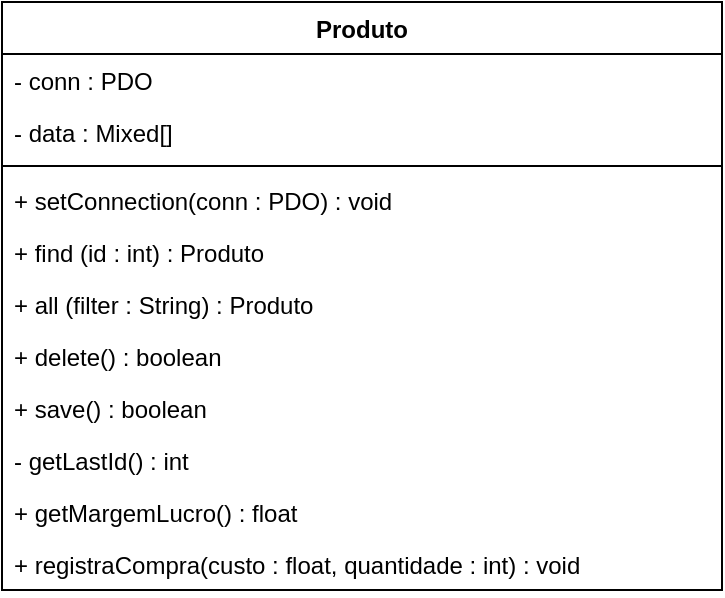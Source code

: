<mxfile version="12.7.0" type="device"><diagram id="PG6kYhsOUBF501BQ_sEc" name="Page-1"><mxGraphModel dx="1021" dy="582" grid="1" gridSize="10" guides="1" tooltips="1" connect="1" arrows="1" fold="1" page="1" pageScale="1" pageWidth="827" pageHeight="1169" math="0" shadow="0"><root><mxCell id="0"/><mxCell id="1" parent="0"/><mxCell id="lfq5_jPxaki9UTm_v0tV-1" value="Produto" style="swimlane;fontStyle=1;align=center;verticalAlign=top;childLayout=stackLayout;horizontal=1;startSize=26;horizontalStack=0;resizeParent=1;resizeParentMax=0;resizeLast=0;collapsible=1;marginBottom=0;" vertex="1" parent="1"><mxGeometry x="320" y="110" width="360" height="294" as="geometry"/></mxCell><mxCell id="lfq5_jPxaki9UTm_v0tV-2" value="- conn : PDO" style="text;strokeColor=none;fillColor=none;align=left;verticalAlign=top;spacingLeft=4;spacingRight=4;overflow=hidden;rotatable=0;points=[[0,0.5],[1,0.5]];portConstraint=eastwest;" vertex="1" parent="lfq5_jPxaki9UTm_v0tV-1"><mxGeometry y="26" width="360" height="26" as="geometry"/></mxCell><mxCell id="lfq5_jPxaki9UTm_v0tV-5" value="- data : Mixed[]" style="text;strokeColor=none;fillColor=none;align=left;verticalAlign=top;spacingLeft=4;spacingRight=4;overflow=hidden;rotatable=0;points=[[0,0.5],[1,0.5]];portConstraint=eastwest;" vertex="1" parent="lfq5_jPxaki9UTm_v0tV-1"><mxGeometry y="52" width="360" height="26" as="geometry"/></mxCell><mxCell id="lfq5_jPxaki9UTm_v0tV-3" value="" style="line;strokeWidth=1;fillColor=none;align=left;verticalAlign=middle;spacingTop=-1;spacingLeft=3;spacingRight=3;rotatable=0;labelPosition=right;points=[];portConstraint=eastwest;" vertex="1" parent="lfq5_jPxaki9UTm_v0tV-1"><mxGeometry y="78" width="360" height="8" as="geometry"/></mxCell><mxCell id="lfq5_jPxaki9UTm_v0tV-4" value="+ setConnection(conn : PDO) : void" style="text;strokeColor=none;fillColor=none;align=left;verticalAlign=top;spacingLeft=4;spacingRight=4;overflow=hidden;rotatable=0;points=[[0,0.5],[1,0.5]];portConstraint=eastwest;" vertex="1" parent="lfq5_jPxaki9UTm_v0tV-1"><mxGeometry y="86" width="360" height="26" as="geometry"/></mxCell><mxCell id="lfq5_jPxaki9UTm_v0tV-6" value="+ find (id : int) : Produto" style="text;strokeColor=none;fillColor=none;align=left;verticalAlign=top;spacingLeft=4;spacingRight=4;overflow=hidden;rotatable=0;points=[[0,0.5],[1,0.5]];portConstraint=eastwest;" vertex="1" parent="lfq5_jPxaki9UTm_v0tV-1"><mxGeometry y="112" width="360" height="26" as="geometry"/></mxCell><mxCell id="lfq5_jPxaki9UTm_v0tV-7" value="+ all (filter : String) : Produto" style="text;strokeColor=none;fillColor=none;align=left;verticalAlign=top;spacingLeft=4;spacingRight=4;overflow=hidden;rotatable=0;points=[[0,0.5],[1,0.5]];portConstraint=eastwest;" vertex="1" parent="lfq5_jPxaki9UTm_v0tV-1"><mxGeometry y="138" width="360" height="26" as="geometry"/></mxCell><mxCell id="lfq5_jPxaki9UTm_v0tV-8" value="+ delete() : boolean" style="text;strokeColor=none;fillColor=none;align=left;verticalAlign=top;spacingLeft=4;spacingRight=4;overflow=hidden;rotatable=0;points=[[0,0.5],[1,0.5]];portConstraint=eastwest;" vertex="1" parent="lfq5_jPxaki9UTm_v0tV-1"><mxGeometry y="164" width="360" height="26" as="geometry"/></mxCell><mxCell id="lfq5_jPxaki9UTm_v0tV-9" value="+ save() : boolean" style="text;strokeColor=none;fillColor=none;align=left;verticalAlign=top;spacingLeft=4;spacingRight=4;overflow=hidden;rotatable=0;points=[[0,0.5],[1,0.5]];portConstraint=eastwest;" vertex="1" parent="lfq5_jPxaki9UTm_v0tV-1"><mxGeometry y="190" width="360" height="26" as="geometry"/></mxCell><mxCell id="lfq5_jPxaki9UTm_v0tV-10" value="- getLastId() : int" style="text;strokeColor=none;fillColor=none;align=left;verticalAlign=top;spacingLeft=4;spacingRight=4;overflow=hidden;rotatable=0;points=[[0,0.5],[1,0.5]];portConstraint=eastwest;" vertex="1" parent="lfq5_jPxaki9UTm_v0tV-1"><mxGeometry y="216" width="360" height="26" as="geometry"/></mxCell><mxCell id="lfq5_jPxaki9UTm_v0tV-11" value="+ getMargemLucro() : float" style="text;strokeColor=none;fillColor=none;align=left;verticalAlign=top;spacingLeft=4;spacingRight=4;overflow=hidden;rotatable=0;points=[[0,0.5],[1,0.5]];portConstraint=eastwest;" vertex="1" parent="lfq5_jPxaki9UTm_v0tV-1"><mxGeometry y="242" width="360" height="26" as="geometry"/></mxCell><mxCell id="lfq5_jPxaki9UTm_v0tV-12" value="+ registraCompra(custo : float, quantidade : int) : void" style="text;strokeColor=none;fillColor=none;align=left;verticalAlign=top;spacingLeft=4;spacingRight=4;overflow=hidden;rotatable=0;points=[[0,0.5],[1,0.5]];portConstraint=eastwest;" vertex="1" parent="lfq5_jPxaki9UTm_v0tV-1"><mxGeometry y="268" width="360" height="26" as="geometry"/></mxCell></root></mxGraphModel></diagram></mxfile>